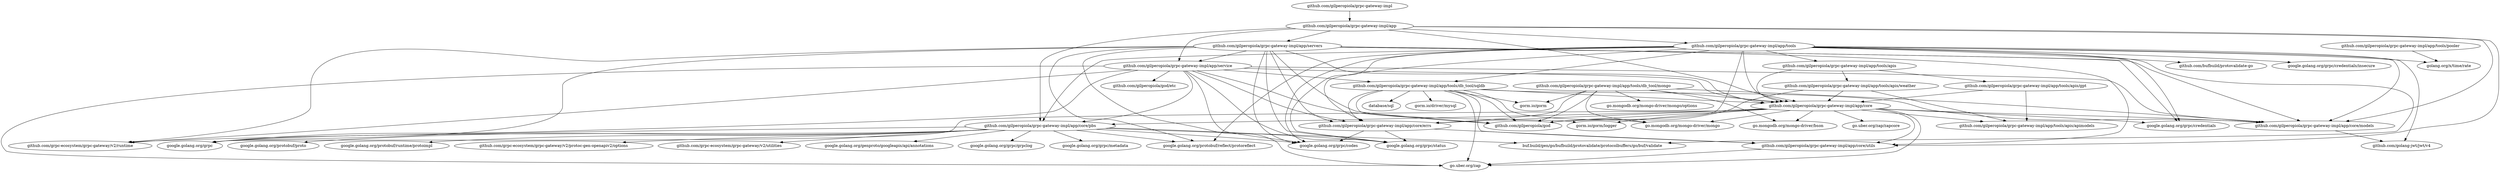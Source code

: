 digraph dependencies {
"github.com/gilperopiola/grpc-gateway-impl" -> "github.com/gilperopiola/grpc-gateway-impl/app"
"github.com/gilperopiola/grpc-gateway-impl/app" -> "github.com/gilperopiola/grpc-gateway-impl/app/core"
"github.com/gilperopiola/grpc-gateway-impl/app" -> "github.com/gilperopiola/grpc-gateway-impl/app/core/models"
"github.com/gilperopiola/grpc-gateway-impl/app" -> "github.com/gilperopiola/grpc-gateway-impl/app/core/pbs"
"github.com/gilperopiola/grpc-gateway-impl/app" -> "github.com/gilperopiola/grpc-gateway-impl/app/core/utils"
"github.com/gilperopiola/grpc-gateway-impl/app" -> "github.com/gilperopiola/grpc-gateway-impl/app/servers"
"github.com/gilperopiola/grpc-gateway-impl/app" -> "github.com/gilperopiola/grpc-gateway-impl/app/service"
"github.com/gilperopiola/grpc-gateway-impl/app" -> "github.com/gilperopiola/grpc-gateway-impl/app/tools"
"github.com/gilperopiola/grpc-gateway-impl/app/core" -> "github.com/gilperopiola/god"
"github.com/gilperopiola/grpc-gateway-impl/app/core" -> "github.com/gilperopiola/grpc-gateway-impl/app/core/errs"
"github.com/gilperopiola/grpc-gateway-impl/app/core" -> "github.com/gilperopiola/grpc-gateway-impl/app/core/models"
"github.com/gilperopiola/grpc-gateway-impl/app/core" -> "github.com/gilperopiola/grpc-gateway-impl/app/core/pbs"
"github.com/gilperopiola/grpc-gateway-impl/app/core" -> "github.com/gilperopiola/grpc-gateway-impl/app/core/utils"
"github.com/gilperopiola/grpc-gateway-impl/app/core" -> "github.com/gilperopiola/grpc-gateway-impl/app/tools/apis/apimodels"
"github.com/gilperopiola/grpc-gateway-impl/app/core" -> "go.mongodb.org/mongo-driver/bson"
"github.com/gilperopiola/grpc-gateway-impl/app/core" -> "go.mongodb.org/mongo-driver/mongo"
"github.com/gilperopiola/grpc-gateway-impl/app/core" -> "go.uber.org/zap"
"github.com/gilperopiola/grpc-gateway-impl/app/core" -> "go.uber.org/zap/zapcore"
"github.com/gilperopiola/grpc-gateway-impl/app/core" -> "google.golang.org/grpc"
"github.com/gilperopiola/grpc-gateway-impl/app/core" -> "google.golang.org/grpc/credentials"
"github.com/gilperopiola/grpc-gateway-impl/app/core" -> "gorm.io/gorm/logger"
"github.com/gilperopiola/grpc-gateway-impl/app/core/errs" -> "github.com/gilperopiola/grpc-gateway-impl/app/core/utils"
"github.com/gilperopiola/grpc-gateway-impl/app/core/errs" -> "google.golang.org/grpc/codes"
"github.com/gilperopiola/grpc-gateway-impl/app/core/errs" -> "google.golang.org/grpc/status"
"github.com/gilperopiola/grpc-gateway-impl/app/core/models" -> "github.com/golang-jwt/jwt/v4"
"github.com/gilperopiola/grpc-gateway-impl/app/core/pbs" -> "buf.build/gen/go/bufbuild/protovalidate/protocolbuffers/go/buf/validate"
"github.com/gilperopiola/grpc-gateway-impl/app/core/pbs" -> "github.com/grpc-ecosystem/grpc-gateway/v2/protoc-gen-openapiv2/options"
"github.com/gilperopiola/grpc-gateway-impl/app/core/pbs" -> "github.com/grpc-ecosystem/grpc-gateway/v2/runtime"
"github.com/gilperopiola/grpc-gateway-impl/app/core/pbs" -> "github.com/grpc-ecosystem/grpc-gateway/v2/utilities"
"github.com/gilperopiola/grpc-gateway-impl/app/core/pbs" -> "google.golang.org/genproto/googleapis/api/annotations"
"github.com/gilperopiola/grpc-gateway-impl/app/core/pbs" -> "google.golang.org/grpc"
"github.com/gilperopiola/grpc-gateway-impl/app/core/pbs" -> "google.golang.org/grpc/codes"
"github.com/gilperopiola/grpc-gateway-impl/app/core/pbs" -> "google.golang.org/grpc/grpclog"
"github.com/gilperopiola/grpc-gateway-impl/app/core/pbs" -> "google.golang.org/grpc/metadata"
"github.com/gilperopiola/grpc-gateway-impl/app/core/pbs" -> "google.golang.org/grpc/status"
"github.com/gilperopiola/grpc-gateway-impl/app/core/pbs" -> "google.golang.org/protobuf/proto"
"github.com/gilperopiola/grpc-gateway-impl/app/core/pbs" -> "google.golang.org/protobuf/reflect/protoreflect"
"github.com/gilperopiola/grpc-gateway-impl/app/core/pbs" -> "google.golang.org/protobuf/runtime/protoimpl"
"github.com/gilperopiola/grpc-gateway-impl/app/core/utils" -> "go.uber.org/zap"
"github.com/gilperopiola/grpc-gateway-impl/app/servers" -> "github.com/gilperopiola/god"
"github.com/gilperopiola/grpc-gateway-impl/app/servers" -> "github.com/gilperopiola/grpc-gateway-impl/app/core"
"github.com/gilperopiola/grpc-gateway-impl/app/servers" -> "github.com/gilperopiola/grpc-gateway-impl/app/core/errs"
"github.com/gilperopiola/grpc-gateway-impl/app/servers" -> "github.com/gilperopiola/grpc-gateway-impl/app/core/models"
"github.com/gilperopiola/grpc-gateway-impl/app/servers" -> "github.com/gilperopiola/grpc-gateway-impl/app/core/utils"
"github.com/gilperopiola/grpc-gateway-impl/app/servers" -> "github.com/gilperopiola/grpc-gateway-impl/app/service"
"github.com/gilperopiola/grpc-gateway-impl/app/servers" -> "github.com/grpc-ecosystem/grpc-gateway/v2/runtime"
"github.com/gilperopiola/grpc-gateway-impl/app/servers" -> "go.uber.org/zap"
"github.com/gilperopiola/grpc-gateway-impl/app/servers" -> "google.golang.org/grpc"
"github.com/gilperopiola/grpc-gateway-impl/app/servers" -> "google.golang.org/grpc/codes"
"github.com/gilperopiola/grpc-gateway-impl/app/servers" -> "google.golang.org/grpc/credentials"
"github.com/gilperopiola/grpc-gateway-impl/app/servers" -> "google.golang.org/grpc/status"
"github.com/gilperopiola/grpc-gateway-impl/app/servers" -> "google.golang.org/protobuf/reflect/protoreflect"
"github.com/gilperopiola/grpc-gateway-impl/app/service" -> "github.com/gilperopiola/god"
"github.com/gilperopiola/grpc-gateway-impl/app/service" -> "github.com/gilperopiola/god/etc"
"github.com/gilperopiola/grpc-gateway-impl/app/service" -> "github.com/gilperopiola/grpc-gateway-impl/app/core"
"github.com/gilperopiola/grpc-gateway-impl/app/service" -> "github.com/gilperopiola/grpc-gateway-impl/app/core/errs"
"github.com/gilperopiola/grpc-gateway-impl/app/service" -> "github.com/gilperopiola/grpc-gateway-impl/app/core/models"
"github.com/gilperopiola/grpc-gateway-impl/app/service" -> "github.com/gilperopiola/grpc-gateway-impl/app/core/pbs"
"github.com/gilperopiola/grpc-gateway-impl/app/service" -> "github.com/gilperopiola/grpc-gateway-impl/app/tools/db_tool/sqldb"
"github.com/gilperopiola/grpc-gateway-impl/app/service" -> "github.com/grpc-ecosystem/grpc-gateway/v2/runtime"
"github.com/gilperopiola/grpc-gateway-impl/app/service" -> "go.uber.org/zap"
"github.com/gilperopiola/grpc-gateway-impl/app/service" -> "google.golang.org/grpc"
"github.com/gilperopiola/grpc-gateway-impl/app/service" -> "google.golang.org/grpc/codes"
"github.com/gilperopiola/grpc-gateway-impl/app/service" -> "google.golang.org/grpc/status"
"github.com/gilperopiola/grpc-gateway-impl/app/tools" -> "buf.build/gen/go/bufbuild/protovalidate/protocolbuffers/go/buf/validate"
"github.com/gilperopiola/grpc-gateway-impl/app/tools" -> "github.com/bufbuild/protovalidate-go"
"github.com/gilperopiola/grpc-gateway-impl/app/tools" -> "github.com/gilperopiola/god"
"github.com/gilperopiola/grpc-gateway-impl/app/tools" -> "github.com/gilperopiola/grpc-gateway-impl/app/core"
"github.com/gilperopiola/grpc-gateway-impl/app/tools" -> "github.com/gilperopiola/grpc-gateway-impl/app/core/errs"
"github.com/gilperopiola/grpc-gateway-impl/app/tools" -> "github.com/gilperopiola/grpc-gateway-impl/app/core/models"
"github.com/gilperopiola/grpc-gateway-impl/app/tools" -> "github.com/gilperopiola/grpc-gateway-impl/app/core/pbs"
"github.com/gilperopiola/grpc-gateway-impl/app/tools" -> "github.com/gilperopiola/grpc-gateway-impl/app/tools/apis"
"github.com/gilperopiola/grpc-gateway-impl/app/tools" -> "github.com/gilperopiola/grpc-gateway-impl/app/tools/db_tool/sqldb"
"github.com/gilperopiola/grpc-gateway-impl/app/tools" -> "github.com/golang-jwt/jwt/v4"
"github.com/gilperopiola/grpc-gateway-impl/app/tools" -> "golang.org/x/time/rate"
"github.com/gilperopiola/grpc-gateway-impl/app/tools" -> "google.golang.org/grpc/codes"
"github.com/gilperopiola/grpc-gateway-impl/app/tools" -> "google.golang.org/grpc/credentials"
"github.com/gilperopiola/grpc-gateway-impl/app/tools" -> "google.golang.org/grpc/credentials/insecure"
"github.com/gilperopiola/grpc-gateway-impl/app/tools" -> "google.golang.org/grpc/status"
"github.com/gilperopiola/grpc-gateway-impl/app/tools" -> "google.golang.org/protobuf/reflect/protoreflect"
"github.com/gilperopiola/grpc-gateway-impl/app/tools/apis" -> "github.com/gilperopiola/grpc-gateway-impl/app/core"
"github.com/gilperopiola/grpc-gateway-impl/app/tools/apis" -> "github.com/gilperopiola/grpc-gateway-impl/app/tools/apis/gpt"
"github.com/gilperopiola/grpc-gateway-impl/app/tools/apis" -> "github.com/gilperopiola/grpc-gateway-impl/app/tools/apis/weather"
"github.com/gilperopiola/grpc-gateway-impl/app/tools/apis/gpt" -> "github.com/gilperopiola/grpc-gateway-impl/app/core"
"github.com/gilperopiola/grpc-gateway-impl/app/tools/apis/gpt" -> "github.com/gilperopiola/grpc-gateway-impl/app/tools/apis/apimodels"
"github.com/gilperopiola/grpc-gateway-impl/app/tools/apis/weather" -> "github.com/gilperopiola/god"
"github.com/gilperopiola/grpc-gateway-impl/app/tools/apis/weather" -> "github.com/gilperopiola/grpc-gateway-impl/app/core"
"github.com/gilperopiola/grpc-gateway-impl/app/tools/apis/weather" -> "github.com/gilperopiola/grpc-gateway-impl/app/tools/apis/apimodels"
"github.com/gilperopiola/grpc-gateway-impl/app/tools/db_tool/mongo" -> "github.com/gilperopiola/god"
"github.com/gilperopiola/grpc-gateway-impl/app/tools/db_tool/mongo" -> "github.com/gilperopiola/grpc-gateway-impl/app/core"
"github.com/gilperopiola/grpc-gateway-impl/app/tools/db_tool/mongo" -> "github.com/gilperopiola/grpc-gateway-impl/app/core/errs"
"github.com/gilperopiola/grpc-gateway-impl/app/tools/db_tool/mongo" -> "github.com/gilperopiola/grpc-gateway-impl/app/core/models"
"github.com/gilperopiola/grpc-gateway-impl/app/tools/db_tool/mongo" -> "go.mongodb.org/mongo-driver/bson"
"github.com/gilperopiola/grpc-gateway-impl/app/tools/db_tool/mongo" -> "go.mongodb.org/mongo-driver/mongo"
"github.com/gilperopiola/grpc-gateway-impl/app/tools/db_tool/mongo" -> "go.mongodb.org/mongo-driver/mongo/options"
"github.com/gilperopiola/grpc-gateway-impl/app/tools/db_tool/mongo" -> "gorm.io/gorm"
"github.com/gilperopiola/grpc-gateway-impl/app/tools/db_tool/sqldb" -> "database/sql"
"github.com/gilperopiola/grpc-gateway-impl/app/tools/db_tool/sqldb" -> "github.com/gilperopiola/god"
"github.com/gilperopiola/grpc-gateway-impl/app/tools/db_tool/sqldb" -> "github.com/gilperopiola/grpc-gateway-impl/app/core"
"github.com/gilperopiola/grpc-gateway-impl/app/tools/db_tool/sqldb" -> "github.com/gilperopiola/grpc-gateway-impl/app/core/errs"
"github.com/gilperopiola/grpc-gateway-impl/app/tools/db_tool/sqldb" -> "github.com/gilperopiola/grpc-gateway-impl/app/core/models"
"github.com/gilperopiola/grpc-gateway-impl/app/tools/db_tool/sqldb" -> "github.com/gilperopiola/grpc-gateway-impl/app/core/utils"
"github.com/gilperopiola/grpc-gateway-impl/app/tools/db_tool/sqldb" -> "go.mongodb.org/mongo-driver/mongo"
"github.com/gilperopiola/grpc-gateway-impl/app/tools/db_tool/sqldb" -> "go.uber.org/zap"
"github.com/gilperopiola/grpc-gateway-impl/app/tools/db_tool/sqldb" -> "gorm.io/driver/mysql"
"github.com/gilperopiola/grpc-gateway-impl/app/tools/db_tool/sqldb" -> "gorm.io/gorm"
"github.com/gilperopiola/grpc-gateway-impl/app/tools/db_tool/sqldb" -> "gorm.io/gorm/logger"
"github.com/gilperopiola/grpc-gateway-impl/app/tools/pooler" -> "golang.org/x/time/rate"
}